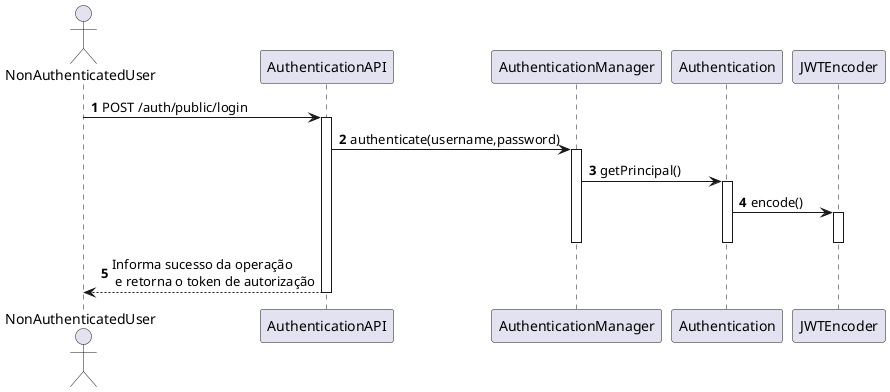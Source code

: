 @startuml
'https://plantuml.com/sequence-diagram

autonumber

actor NonAuthenticatedUser as USR
participant AuthenticationAPI as CTRL
participant AuthenticationManager as SRV
participant Authentication as REPO
participant JWTEncoder as JWT

USR -> CTRL: POST /auth/public/login
activate CTRL
CTRL -> SRV: authenticate(username,password)
activate SRV
SRV-> REPO: getPrincipal()
activate REPO
REPO -> JWT: encode()
activate JWT
deactivate JWT
deactivate REPO
deactivate SRV
CTRL --> USR : Informa sucesso da operação \n e retorna o token de autorização
deactivate CTRL

@enduml